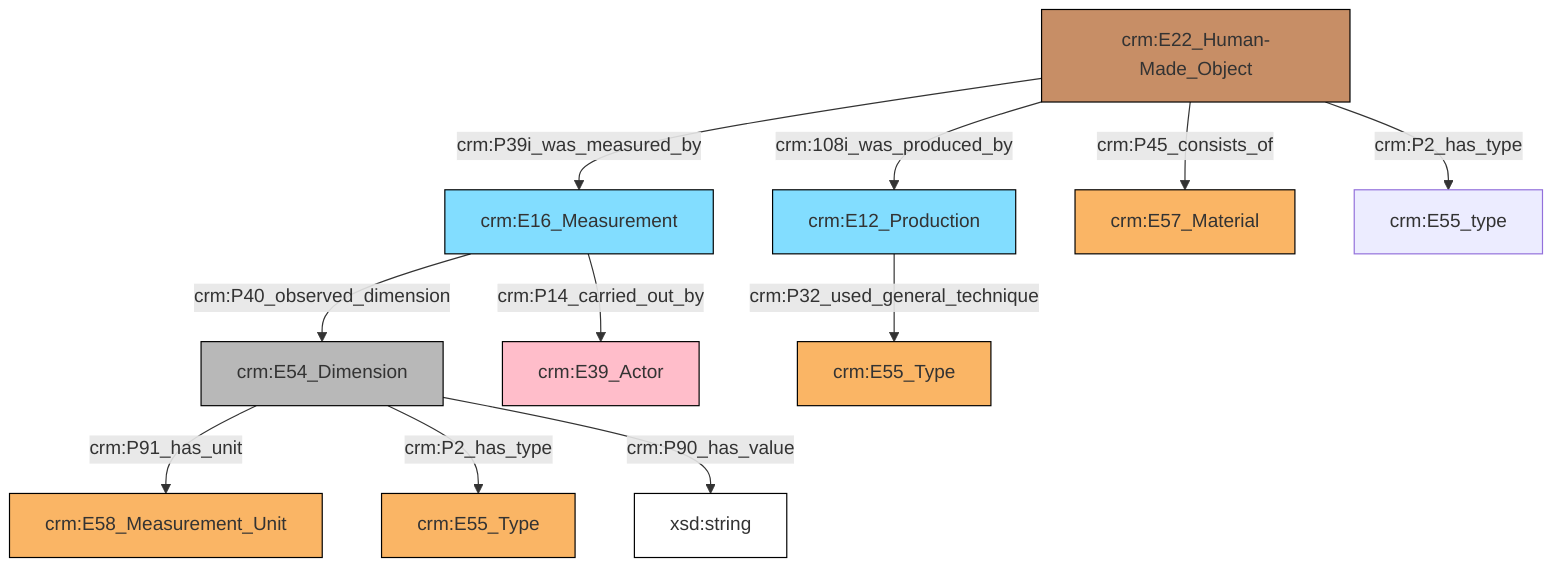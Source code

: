 flowchart TD
classDef Literal fill:#ffffff,stroke:#000000,color:;
classDef Literal_URI fill:#ffffff,stroke:#000000,color:;
classDef crm_E1_CRM_Entity fill:#ffffff,stroke:#000000,color:;
classDef crm_E1_CRM_Entity_URI fill:#ffffff,stroke:#000000,color:;
classDef crm_E2_Temporal_Entity fill:#82ddff,stroke:#000000,color:;
classDef crm_E2_Temporal_Entity_URI fill:#d2effa,stroke:#000000,color:;
classDef crm_E55_Type fill:#fab565,stroke:#000000,color:;
classDef crm_E55_Type_URI fill:#fde7ce,stroke:#000000,color:;
classDef crm_E52_Time-Span fill:#86bcc8,stroke:#000000,color:;
classDef crm_E52_Time-Span_URI fill:#dcebef,stroke:#000000,color:;
classDef crm_E41_Appellation fill:#fef3ba,stroke:#000000,color:;
classDef crm_E41_Appellation_URI fill:#fffae6,stroke:#000000,color:;
classDef crm_E53_Place fill:#94cc7d,stroke:#000000,color:;
classDef crm_E53_Place_URI fill:#e1f1da,stroke:#000000,color:;
classDef crm_E77_Persistent_Item fill:#ffffff,stroke:#000000,color:;
classDef crm_E77_Persistent_Item_URI fill:#ffffff,stroke:#000000,color:;
classDef crm_E28_Conceptual_Object fill:#fddc34,stroke:#000000,color:;
classDef crm_E28_Conceptual_Object_URI fill:#fef6cd,stroke:#000000,color:;
classDef crm_E18_Physical_Thing fill:#c78e66,stroke:#000000,color:;
classDef crm_E18_Physical_Thing_URI fill:#e3c8b5,stroke:#000000,color:;
classDef crm_E39_Actor fill:#ffbdca,stroke:#000000,color:;
classDef crm_E39_Actor_URI fill:#ffe6eb,stroke:#000000,color:;
classDef crm_E54_Dimension fill:#b8b8b8,stroke:#000000,color:;
classDef crm_E54_Dimension_URI fill:#f2f2f2,stroke:#000000,color:;
classDef crm_E92_Spacetime_Volume fill:#cc80ff,stroke:#000000,color:;
classDef crm_E92_Spacetime_Volume_URI fill:#ebccff,stroke:#000000,color:;
classDef crm_E59_Primitive_Value fill:#f0f0f0,stroke:#000000,color:;
classDef crm_E59_Primitive_Value_URI fill:#f2f2f2,stroke:#000000,color:;
classDef crm_PC0_Typed_CRM_Property fill:#ffffff,stroke:#000000,color:;
classDef crm_PC0_Typed_CRM_Property_URI fill:#ffffff,stroke:#000000,color:;
classDef Multi fill:#cccccc,stroke:#000000,color:;
classDef Multi_URI fill:#cccccc,stroke:#000000,color:;
0["crm:E54_Dimension"]:::crm_E54_Dimension -->|crm:P91_has_unit| 1["crm:E58_Measurement_Unit"]:::crm_E55_Type
2["crm:E22_Human-Made_Object"]:::crm_E18_Physical_Thing -->|crm:P39i_was_measured_by| 3["crm:E16_Measurement"]:::crm_E2_Temporal_Entity
2["crm:E22_Human-Made_Object"]:::crm_E18_Physical_Thing -->|crm:108i_was_produced_by| 7["crm:E12_Production"]:::crm_E2_Temporal_Entity
0["crm:E54_Dimension"]:::crm_E54_Dimension -->|crm:P2_has_type| 8["crm:E55_Type"]:::crm_E55_Type
2["crm:E22_Human-Made_Object"]:::crm_E18_Physical_Thing -->|crm:P45_consists_of| 9["crm:E57_Material"]:::crm_E55_Type
3["crm:E16_Measurement"]:::crm_E2_Temporal_Entity -->|crm:P40_observed_dimension| 0["crm:E54_Dimension"]:::crm_E54_Dimension
2["crm:E22_Human-Made_Object"]:::crm_E18_Physical_Thing -->|crm:P2_has_type| 12["crm:E55_type"]:::Default
3["crm:E16_Measurement"]:::crm_E2_Temporal_Entity -->|crm:P14_carried_out_by| 18["crm:E39_Actor"]:::crm_E39_Actor
7["crm:E12_Production"]:::crm_E2_Temporal_Entity -->|crm:P32_used_general_technique| 4["crm:E55_Type"]:::crm_E55_Type
0["crm:E54_Dimension"]:::crm_E54_Dimension -->|crm:P90_has_value| 20["xsd:string"]:::Literal